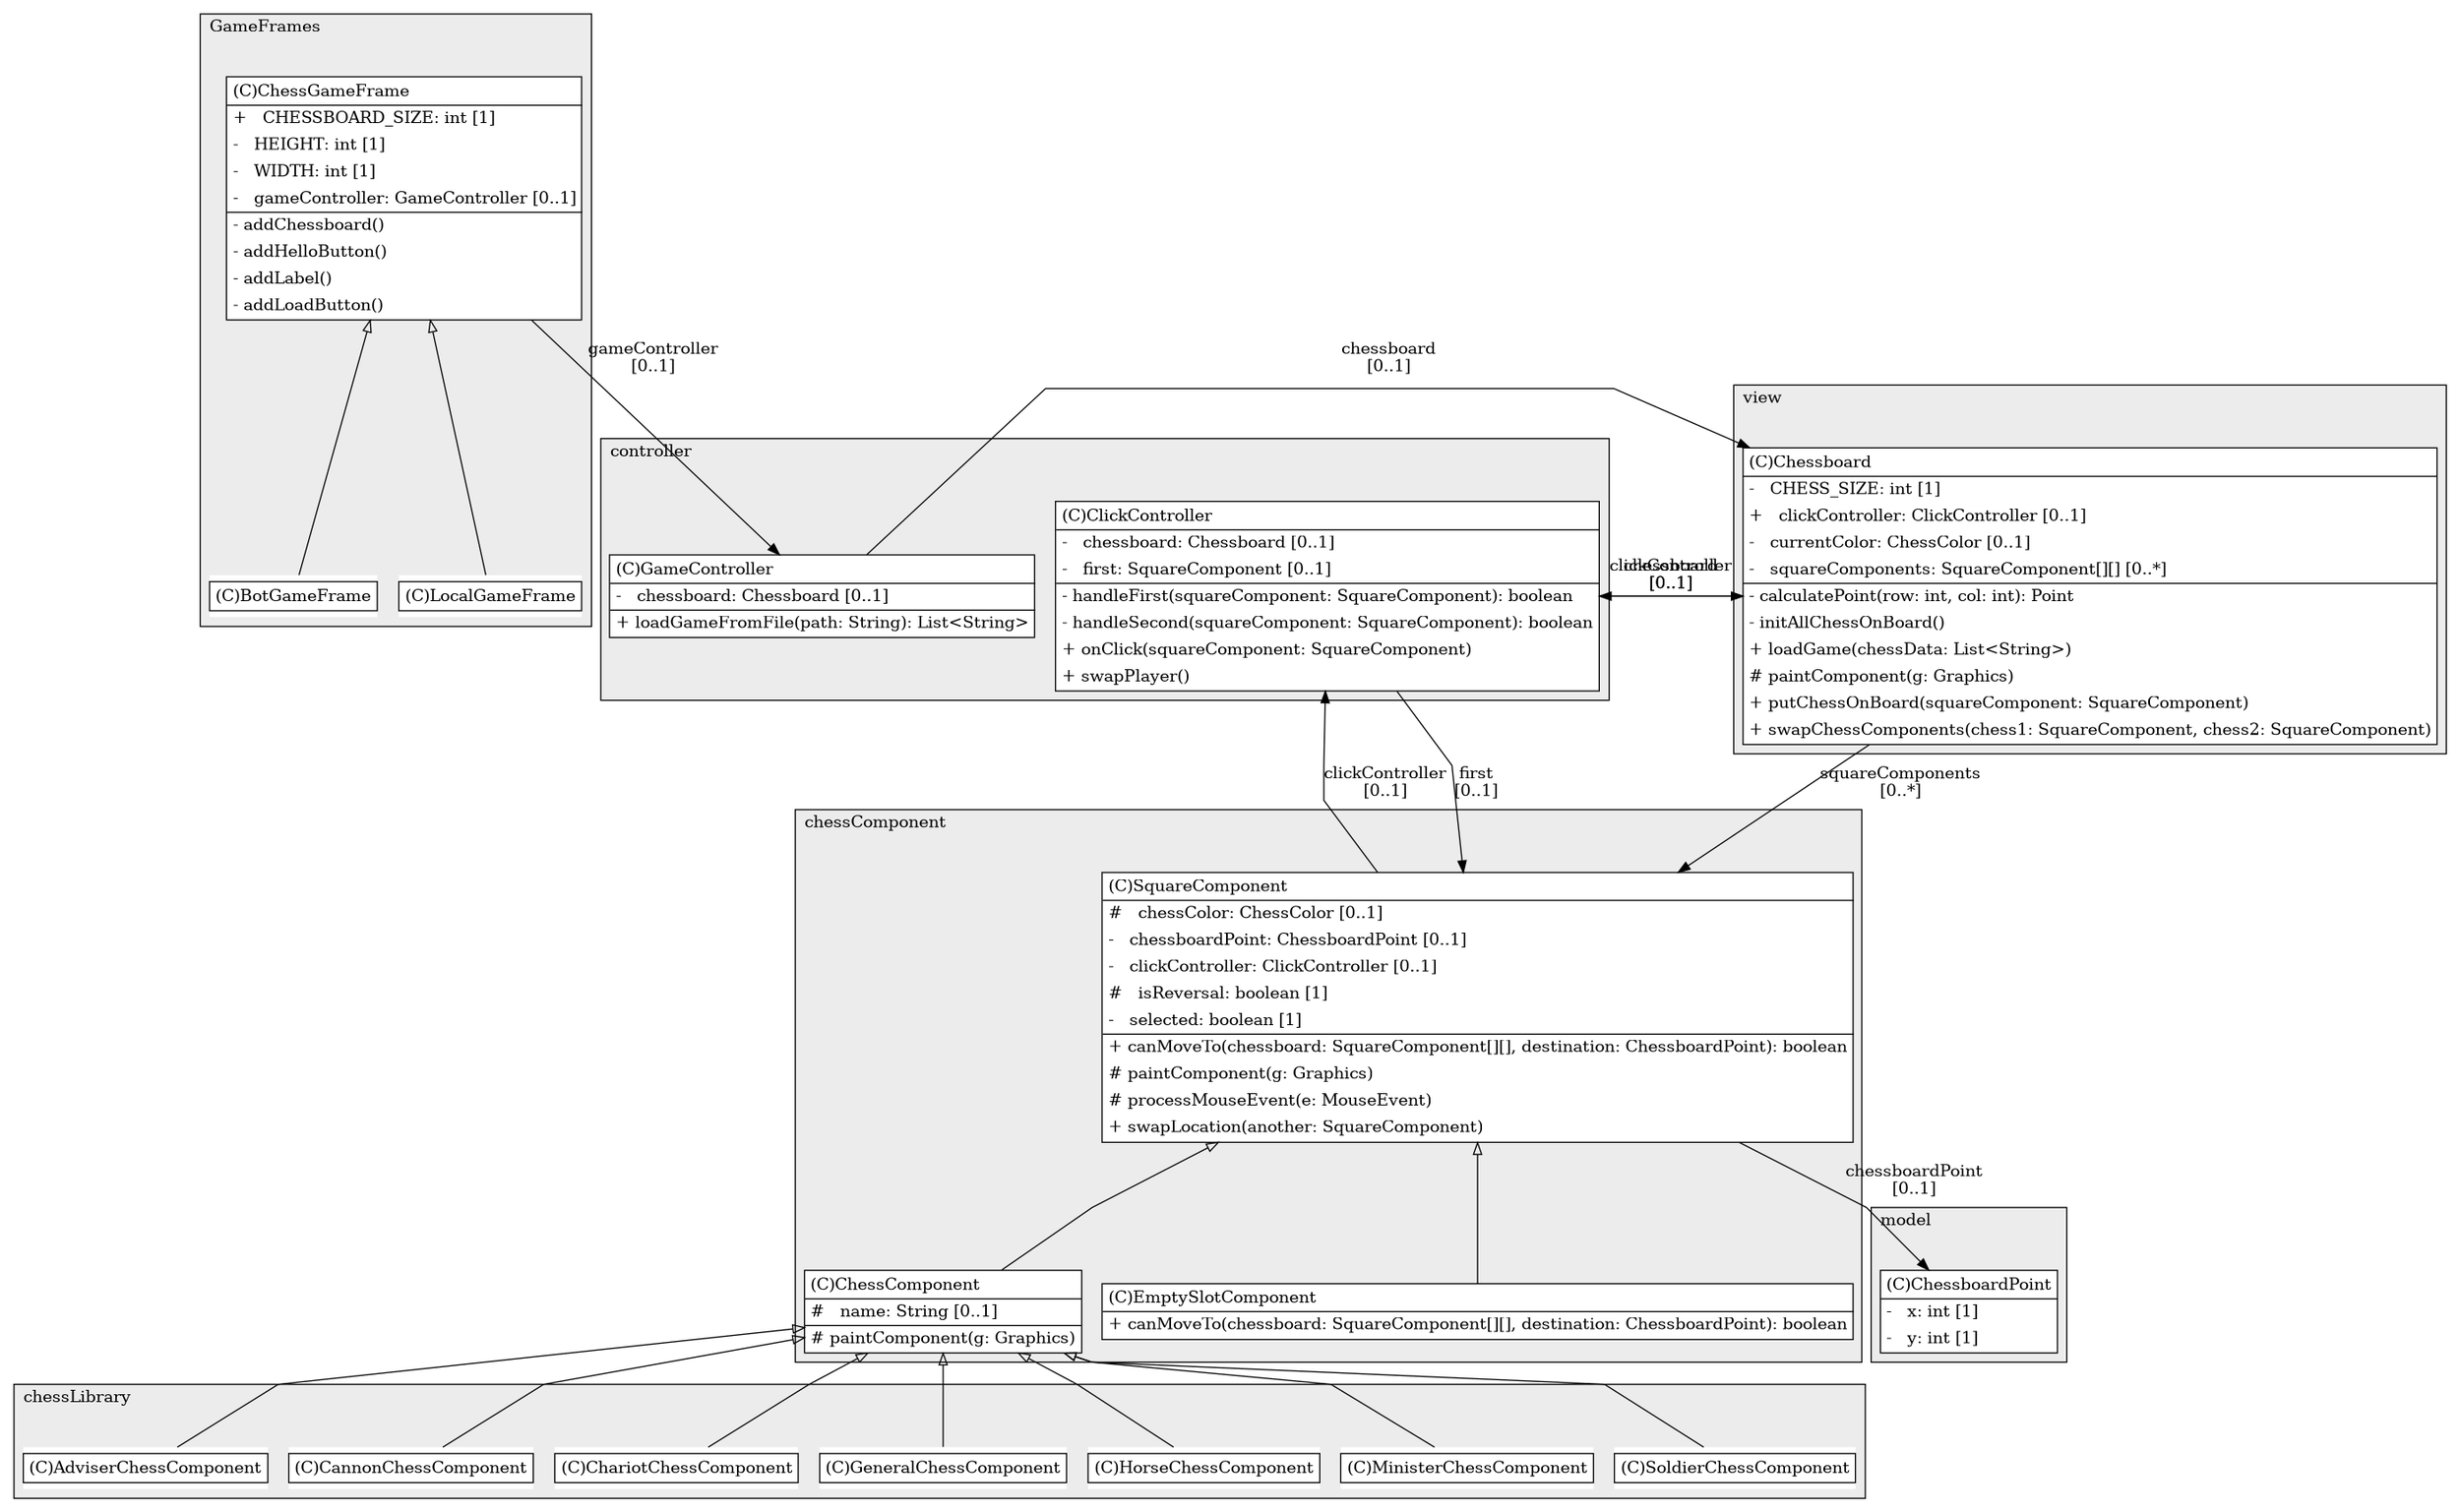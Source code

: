 @startuml

/' diagram meta data start
config=StructureConfiguration;
{
  "projectClassification": {
    "searchMode": "OpenProject", // OpenProject, AllProjects
    "includedProjects": "",
    "pathEndKeywords": "*.impl",
    "isClientPath": "",
    "isClientName": "",
    "isTestPath": "",
    "isTestName": "",
    "isMappingPath": "",
    "isMappingName": "",
    "isDataAccessPath": "",
    "isDataAccessName": "",
    "isDataStructurePath": "",
    "isDataStructureName": "",
    "isInterfaceStructuresPath": "",
    "isInterfaceStructuresName": "",
    "isEntryPointPath": "",
    "isEntryPointName": "",
    "treatFinalFieldsAsMandatory": false
  },
  "graphRestriction": {
    "classPackageExcludeFilter": "",
    "classPackageIncludeFilter": "",
    "classNameExcludeFilter": "",
    "classNameIncludeFilter": "",
    "methodNameExcludeFilter": "",
    "methodNameIncludeFilter": "",
    "removeByInheritance": "", // inheritance/annotation based filtering is done in a second step
    "removeByAnnotation": "",
    "removeByClassPackage": "", // cleanup the graph after inheritance/annotation based filtering is done
    "removeByClassName": "",
    "cutMappings": false,
    "cutEnum": true,
    "cutTests": true,
    "cutClient": true,
    "cutDataAccess": false,
    "cutInterfaceStructures": false,
    "cutDataStructures": false,
    "cutGetterAndSetter": true,
    "cutConstructors": true
  },
  "graphTraversal": {
    "forwardDepth": 6,
    "backwardDepth": 6,
    "classPackageExcludeFilter": "",
    "classPackageIncludeFilter": "",
    "classNameExcludeFilter": "",
    "classNameIncludeFilter": "",
    "methodNameExcludeFilter": "",
    "methodNameIncludeFilter": "",
    "hideMappings": false,
    "hideDataStructures": false,
    "hidePrivateMethods": true,
    "hideInterfaceCalls": true, // indirection: implementation -> interface (is hidden) -> implementation
    "onlyShowApplicationEntryPoints": false, // root node is included
    "useMethodCallsForStructureDiagram": "ForwardOnly" // ForwardOnly, BothDirections, No
  },
  "details": {
    "aggregation": "GroupByClass", // ByClass, GroupByClass, None
    "showClassGenericTypes": true,
    "showMethods": true,
    "showMethodParameterNames": true,
    "showMethodParameterTypes": true,
    "showMethodReturnType": true,
    "showPackageLevels": 2,
    "showDetailedClassStructure": true
  },
  "rootClass": "chessComponent.chessLibrary.AdviserChessComponent",
  "extensionCallbackMethod": "" // qualified.class.name#methodName - signature: public static String method(String)
}
diagram meta data end '/



digraph g {
    rankdir="TB"
    splines=polyline
    

'nodes 
subgraph cluster_104069929 { 
   	label=model
	labeljust=l
	fillcolor="#ececec"
	style=filled
   
   ChessboardPoint104069929[
	label=<<TABLE BORDER="1" CELLBORDER="0" CELLPADDING="4" CELLSPACING="0">
<TR><TD ALIGN="LEFT" >(C)ChessboardPoint</TD></TR>
<HR/>
<TR><TD ALIGN="LEFT" >-   x: int [1]</TD></TR>
<TR><TD ALIGN="LEFT" >-   y: int [1]</TD></TR>
</TABLE>>
	style=filled
	margin=0
	shape=plaintext
	fillcolor="#FFFFFF"
];
} 

subgraph cluster_181482973 { 
   	label=chessComponent
	labeljust=l
	fillcolor="#ececec"
	style=filled
   
   ChessComponent181482973[
	label=<<TABLE BORDER="1" CELLBORDER="0" CELLPADDING="4" CELLSPACING="0">
<TR><TD ALIGN="LEFT" >(C)ChessComponent</TD></TR>
<HR/>
<TR><TD ALIGN="LEFT" >#   name: String [0..1]</TD></TR>
<HR/>
<TR><TD ALIGN="LEFT" ># paintComponent(g: Graphics)</TD></TR>
</TABLE>>
	style=filled
	margin=0
	shape=plaintext
	fillcolor="#FFFFFF"
];

EmptySlotComponent181482973[
	label=<<TABLE BORDER="1" CELLBORDER="0" CELLPADDING="4" CELLSPACING="0">
<TR><TD ALIGN="LEFT" >(C)EmptySlotComponent</TD></TR>
<HR/>
<TR><TD ALIGN="LEFT" >+ canMoveTo(chessboard: SquareComponent[][], destination: ChessboardPoint): boolean</TD></TR>
</TABLE>>
	style=filled
	margin=0
	shape=plaintext
	fillcolor="#FFFFFF"
];

SquareComponent181482973[
	label=<<TABLE BORDER="1" CELLBORDER="0" CELLPADDING="4" CELLSPACING="0">
<TR><TD ALIGN="LEFT" >(C)SquareComponent</TD></TR>
<HR/>
<TR><TD ALIGN="LEFT" >#   chessColor: ChessColor [0..1]</TD></TR>
<TR><TD ALIGN="LEFT" >-   chessboardPoint: ChessboardPoint [0..1]</TD></TR>
<TR><TD ALIGN="LEFT" >-   clickController: ClickController [0..1]</TD></TR>
<TR><TD ALIGN="LEFT" >#   isReversal: boolean [1]</TD></TR>
<TR><TD ALIGN="LEFT" >-   selected: boolean [1]</TD></TR>
<HR/>
<TR><TD ALIGN="LEFT" >+ canMoveTo(chessboard: SquareComponent[][], destination: ChessboardPoint): boolean</TD></TR>
<TR><TD ALIGN="LEFT" ># paintComponent(g: Graphics)</TD></TR>
<TR><TD ALIGN="LEFT" ># processMouseEvent(e: MouseEvent)</TD></TR>
<TR><TD ALIGN="LEFT" >+ swapLocation(another: SquareComponent)</TD></TR>
</TABLE>>
	style=filled
	margin=0
	shape=plaintext
	fillcolor="#FFFFFF"
];
} 

subgraph cluster_1986333285 { 
   	label=chessLibrary
	labeljust=l
	fillcolor="#ececec"
	style=filled
   
   AdviserChessComponent489298444[
	label=<<TABLE BORDER="1" CELLBORDER="0" CELLPADDING="4" CELLSPACING="0">
<TR><TD ALIGN="LEFT" >(C)AdviserChessComponent</TD></TR>
</TABLE>>
	style=filled
	margin=0
	shape=plaintext
	fillcolor="#FFFFFF"
];

CannonChessComponent489298444[
	label=<<TABLE BORDER="1" CELLBORDER="0" CELLPADDING="4" CELLSPACING="0">
<TR><TD ALIGN="LEFT" >(C)CannonChessComponent</TD></TR>
</TABLE>>
	style=filled
	margin=0
	shape=plaintext
	fillcolor="#FFFFFF"
];

ChariotChessComponent489298444[
	label=<<TABLE BORDER="1" CELLBORDER="0" CELLPADDING="4" CELLSPACING="0">
<TR><TD ALIGN="LEFT" >(C)ChariotChessComponent</TD></TR>
</TABLE>>
	style=filled
	margin=0
	shape=plaintext
	fillcolor="#FFFFFF"
];

GeneralChessComponent489298444[
	label=<<TABLE BORDER="1" CELLBORDER="0" CELLPADDING="4" CELLSPACING="0">
<TR><TD ALIGN="LEFT" >(C)GeneralChessComponent</TD></TR>
</TABLE>>
	style=filled
	margin=0
	shape=plaintext
	fillcolor="#FFFFFF"
];

HorseChessComponent489298444[
	label=<<TABLE BORDER="1" CELLBORDER="0" CELLPADDING="4" CELLSPACING="0">
<TR><TD ALIGN="LEFT" >(C)HorseChessComponent</TD></TR>
</TABLE>>
	style=filled
	margin=0
	shape=plaintext
	fillcolor="#FFFFFF"
];

MinisterChessComponent489298444[
	label=<<TABLE BORDER="1" CELLBORDER="0" CELLPADDING="4" CELLSPACING="0">
<TR><TD ALIGN="LEFT" >(C)MinisterChessComponent</TD></TR>
</TABLE>>
	style=filled
	margin=0
	shape=plaintext
	fillcolor="#FFFFFF"
];

SoldierChessComponent489298444[
	label=<<TABLE BORDER="1" CELLBORDER="0" CELLPADDING="4" CELLSPACING="0">
<TR><TD ALIGN="LEFT" >(C)SoldierChessComponent</TD></TR>
</TABLE>>
	style=filled
	margin=0
	shape=plaintext
	fillcolor="#FFFFFF"
];
} 

subgraph cluster_2048304296 { 
   	label=GameFrames
	labeljust=l
	fillcolor="#ececec"
	style=filled
   
   BotGameFrame56727105[
	label=<<TABLE BORDER="1" CELLBORDER="0" CELLPADDING="4" CELLSPACING="0">
<TR><TD ALIGN="LEFT" >(C)BotGameFrame</TD></TR>
</TABLE>>
	style=filled
	margin=0
	shape=plaintext
	fillcolor="#FFFFFF"
];

ChessGameFrame56727105[
	label=<<TABLE BORDER="1" CELLBORDER="0" CELLPADDING="4" CELLSPACING="0">
<TR><TD ALIGN="LEFT" >(C)ChessGameFrame</TD></TR>
<HR/>
<TR><TD ALIGN="LEFT" >+   CHESSBOARD_SIZE: int [1]</TD></TR>
<TR><TD ALIGN="LEFT" >-   HEIGHT: int [1]</TD></TR>
<TR><TD ALIGN="LEFT" >-   WIDTH: int [1]</TD></TR>
<TR><TD ALIGN="LEFT" >-   gameController: GameController [0..1]</TD></TR>
<HR/>
<TR><TD ALIGN="LEFT" >- addChessboard()</TD></TR>
<TR><TD ALIGN="LEFT" >- addHelloButton()</TD></TR>
<TR><TD ALIGN="LEFT" >- addLabel()</TD></TR>
<TR><TD ALIGN="LEFT" >- addLoadButton()</TD></TR>
</TABLE>>
	style=filled
	margin=0
	shape=plaintext
	fillcolor="#FFFFFF"
];

LocalGameFrame56727105[
	label=<<TABLE BORDER="1" CELLBORDER="0" CELLPADDING="4" CELLSPACING="0">
<TR><TD ALIGN="LEFT" >(C)LocalGameFrame</TD></TR>
</TABLE>>
	style=filled
	margin=0
	shape=plaintext
	fillcolor="#FFFFFF"
];
} 

subgraph cluster_3619493 { 
   	label=view
	labeljust=l
	fillcolor="#ececec"
	style=filled
   
   Chessboard3619493[
	label=<<TABLE BORDER="1" CELLBORDER="0" CELLPADDING="4" CELLSPACING="0">
<TR><TD ALIGN="LEFT" >(C)Chessboard</TD></TR>
<HR/>
<TR><TD ALIGN="LEFT" >-   CHESS_SIZE: int [1]</TD></TR>
<TR><TD ALIGN="LEFT" >+   clickController: ClickController [0..1]</TD></TR>
<TR><TD ALIGN="LEFT" >-   currentColor: ChessColor [0..1]</TD></TR>
<TR><TD ALIGN="LEFT" >-   squareComponents: SquareComponent[][] [0..*]</TD></TR>
<HR/>
<TR><TD ALIGN="LEFT" >- calculatePoint(row: int, col: int): Point</TD></TR>
<TR><TD ALIGN="LEFT" >- initAllChessOnBoard()</TD></TR>
<TR><TD ALIGN="LEFT" >+ loadGame(chessData: List&lt;String&gt;)</TD></TR>
<TR><TD ALIGN="LEFT" ># paintComponent(g: Graphics)</TD></TR>
<TR><TD ALIGN="LEFT" >+ putChessOnBoard(squareComponent: SquareComponent)</TD></TR>
<TR><TD ALIGN="LEFT" >+ swapChessComponents(chess1: SquareComponent, chess2: SquareComponent)</TD></TR>
</TABLE>>
	style=filled
	margin=0
	shape=plaintext
	fillcolor="#FFFFFF"
];
} 

subgraph cluster_637428636 { 
   	label=controller
	labeljust=l
	fillcolor="#ececec"
	style=filled
   
   ClickController637428636[
	label=<<TABLE BORDER="1" CELLBORDER="0" CELLPADDING="4" CELLSPACING="0">
<TR><TD ALIGN="LEFT" >(C)ClickController</TD></TR>
<HR/>
<TR><TD ALIGN="LEFT" >-   chessboard: Chessboard [0..1]</TD></TR>
<TR><TD ALIGN="LEFT" >-   first: SquareComponent [0..1]</TD></TR>
<HR/>
<TR><TD ALIGN="LEFT" >- handleFirst(squareComponent: SquareComponent): boolean</TD></TR>
<TR><TD ALIGN="LEFT" >- handleSecond(squareComponent: SquareComponent): boolean</TD></TR>
<TR><TD ALIGN="LEFT" >+ onClick(squareComponent: SquareComponent)</TD></TR>
<TR><TD ALIGN="LEFT" >+ swapPlayer()</TD></TR>
</TABLE>>
	style=filled
	margin=0
	shape=plaintext
	fillcolor="#FFFFFF"
];

GameController637428636[
	label=<<TABLE BORDER="1" CELLBORDER="0" CELLPADDING="4" CELLSPACING="0">
<TR><TD ALIGN="LEFT" >(C)GameController</TD></TR>
<HR/>
<TR><TD ALIGN="LEFT" >-   chessboard: Chessboard [0..1]</TD></TR>
<HR/>
<TR><TD ALIGN="LEFT" >+ loadGameFromFile(path: String): List&lt;String&gt;</TD></TR>
</TABLE>>
	style=filled
	margin=0
	shape=plaintext
	fillcolor="#FFFFFF"
];
} 

'edges    
ChessComponent181482973 -> AdviserChessComponent489298444[arrowhead=none, arrowtail=empty, dir=both];
ChessComponent181482973 -> CannonChessComponent489298444[arrowhead=none, arrowtail=empty, dir=both];
ChessComponent181482973 -> ChariotChessComponent489298444[arrowhead=none, arrowtail=empty, dir=both];
ChessComponent181482973 -> GeneralChessComponent489298444[arrowhead=none, arrowtail=empty, dir=both];
ChessComponent181482973 -> HorseChessComponent489298444[arrowhead=none, arrowtail=empty, dir=both];
ChessComponent181482973 -> MinisterChessComponent489298444[arrowhead=none, arrowtail=empty, dir=both];
ChessComponent181482973 -> SoldierChessComponent489298444[arrowhead=none, arrowtail=empty, dir=both];
ChessGameFrame56727105 -> BotGameFrame56727105[arrowhead=none, arrowtail=empty, dir=both];
ChessGameFrame56727105 -> GameController637428636[label="gameController
[0..1]"];
ChessGameFrame56727105 -> LocalGameFrame56727105[arrowhead=none, arrowtail=empty, dir=both];
Chessboard3619493 -> ClickController637428636[label="clickController
[0..1]"];
Chessboard3619493 -> SquareComponent181482973[label="squareComponents
[0..*]"];
ClickController637428636 -> Chessboard3619493[label="chessboard
[0..1]"];
ClickController637428636 -> SquareComponent181482973[label="first
[0..1]"];
GameController637428636 -> Chessboard3619493[label="chessboard
[0..1]"];
SquareComponent181482973 -> ChessComponent181482973[arrowhead=none, arrowtail=empty, dir=both];
SquareComponent181482973 -> ChessboardPoint104069929[label="chessboardPoint
[0..1]"];
SquareComponent181482973 -> ClickController637428636[label="clickController
[0..1]"];
SquareComponent181482973 -> EmptySlotComponent181482973[arrowhead=none, arrowtail=empty, dir=both];
    
}
@enduml